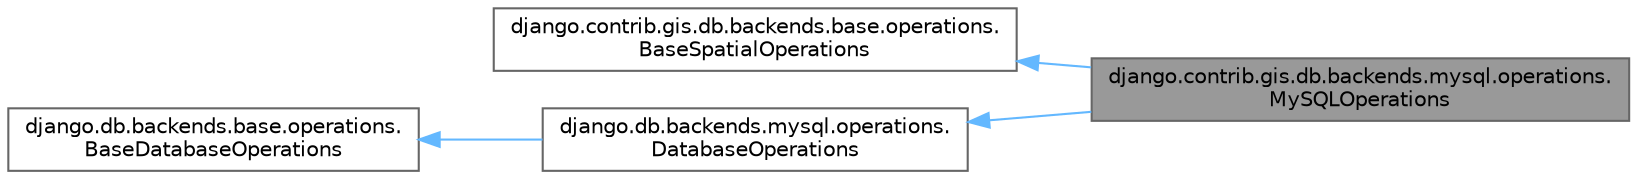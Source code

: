 digraph "django.contrib.gis.db.backends.mysql.operations.MySQLOperations"
{
 // LATEX_PDF_SIZE
  bgcolor="transparent";
  edge [fontname=Helvetica,fontsize=10,labelfontname=Helvetica,labelfontsize=10];
  node [fontname=Helvetica,fontsize=10,shape=box,height=0.2,width=0.4];
  rankdir="LR";
  Node1 [id="Node000001",label="django.contrib.gis.db.backends.mysql.operations.\lMySQLOperations",height=0.2,width=0.4,color="gray40", fillcolor="grey60", style="filled", fontcolor="black",tooltip=" "];
  Node2 -> Node1 [id="edge4_Node000001_Node000002",dir="back",color="steelblue1",style="solid",tooltip=" "];
  Node2 [id="Node000002",label="django.contrib.gis.db.backends.base.operations.\lBaseSpatialOperations",height=0.2,width=0.4,color="gray40", fillcolor="white", style="filled",URL="$classdjango_1_1contrib_1_1gis_1_1db_1_1backends_1_1base_1_1operations_1_1BaseSpatialOperations.html",tooltip=" "];
  Node3 -> Node1 [id="edge5_Node000001_Node000003",dir="back",color="steelblue1",style="solid",tooltip=" "];
  Node3 [id="Node000003",label="django.db.backends.mysql.operations.\lDatabaseOperations",height=0.2,width=0.4,color="gray40", fillcolor="white", style="filled",URL="$classdjango_1_1db_1_1backends_1_1mysql_1_1operations_1_1DatabaseOperations.html",tooltip=" "];
  Node4 -> Node3 [id="edge6_Node000003_Node000004",dir="back",color="steelblue1",style="solid",tooltip=" "];
  Node4 [id="Node000004",label="django.db.backends.base.operations.\lBaseDatabaseOperations",height=0.2,width=0.4,color="gray40", fillcolor="white", style="filled",URL="$classdjango_1_1db_1_1backends_1_1base_1_1operations_1_1BaseDatabaseOperations.html",tooltip=" "];
}
